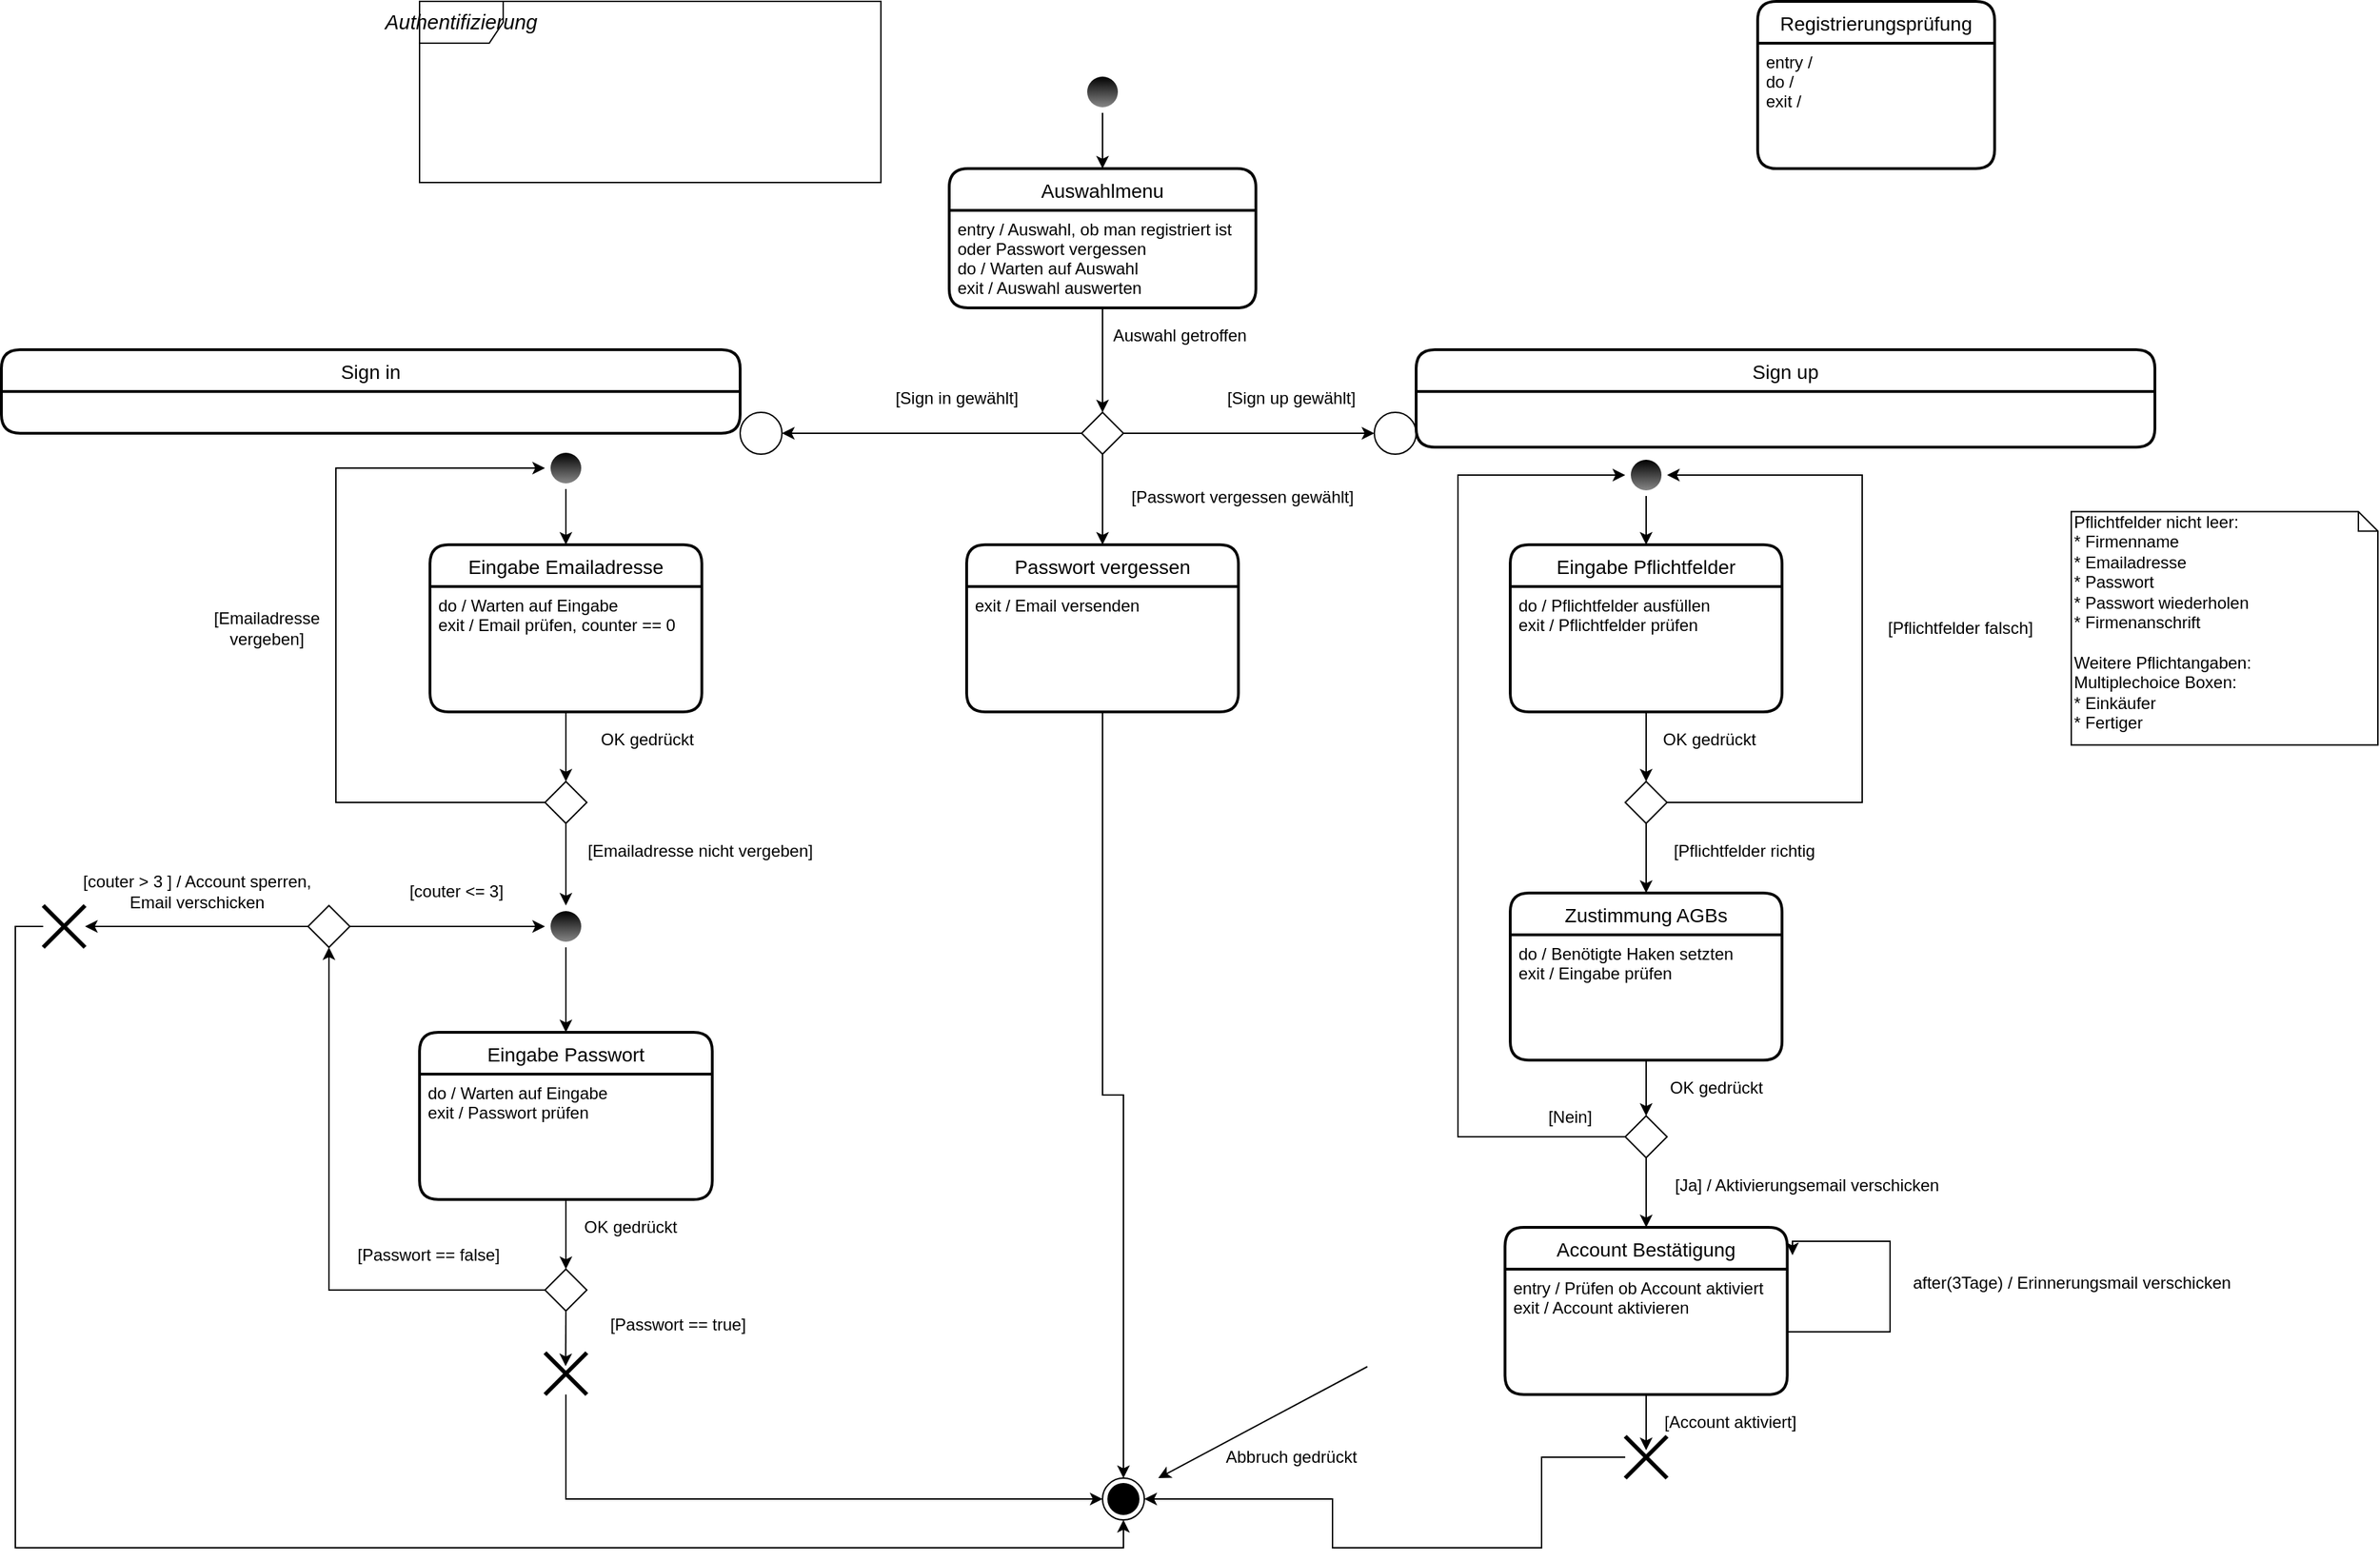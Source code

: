 <mxfile version="13.3.6" type="device"><diagram name="Page-1" id="e7e014a7-5840-1c2e-5031-d8a46d1fe8dd"><mxGraphModel dx="2604" dy="1251" grid="1" gridSize="10" guides="1" tooltips="1" connect="1" arrows="1" fold="1" page="1" pageScale="1" pageWidth="1169" pageHeight="826" background="#ffffff" math="0" shadow="0"><root><mxCell id="0"/><mxCell id="1" parent="0"/><mxCell id="OTc7slQkvgCQ9Ft_FuSA-42" value="&lt;i&gt;&lt;span style=&quot;font-size: 11.0pt ; font-family: &amp;#34;calibri&amp;#34; , sans-serif&quot;&gt;Authentifizierung&lt;br&gt;&lt;/span&gt;&lt;/i&gt;" style="shape=umlFrame;whiteSpace=wrap;html=1;" parent="1" vertex="1"><mxGeometry x="30" y="10" width="331" height="130" as="geometry"/></mxCell><mxCell id="nERQGFdSmko-TmaKGZCj-10" style="edgeStyle=orthogonalEdgeStyle;rounded=0;orthogonalLoop=1;jettySize=auto;html=1;exitX=0.5;exitY=1;exitDx=0;exitDy=0;entryX=0.5;entryY=0;entryDx=0;entryDy=0;" edge="1" parent="1" source="OTc7slQkvgCQ9Ft_FuSA-43" target="nERQGFdSmko-TmaKGZCj-5"><mxGeometry relative="1" as="geometry"/></mxCell><mxCell id="OTc7slQkvgCQ9Ft_FuSA-43" value="" style="ellipse;html=1;shape=endState;fillColor=#000000;fontStyle=1;strokeColor=none;gradientColor=#878787;" parent="1" vertex="1"><mxGeometry x="505" y="60" width="30" height="30" as="geometry"/></mxCell><mxCell id="nERQGFdSmko-TmaKGZCj-5" value="Auswahlmenu" style="swimlane;childLayout=stackLayout;horizontal=1;startSize=30;horizontalStack=0;rounded=1;fontSize=14;fontStyle=0;strokeWidth=2;resizeParent=0;resizeLast=1;shadow=0;dashed=0;align=center;" vertex="1" parent="1"><mxGeometry x="410" y="130" width="220" height="100" as="geometry"/></mxCell><mxCell id="nERQGFdSmko-TmaKGZCj-6" value="entry / Auswahl, ob man registriert ist &#10;oder Passwort vergessen&#10;do / Warten auf Auswahl&#10;exit / Auswahl auswerten" style="align=left;strokeColor=none;fillColor=none;spacingLeft=4;fontSize=12;verticalAlign=top;resizable=0;rotatable=0;part=1;" vertex="1" parent="nERQGFdSmko-TmaKGZCj-5"><mxGeometry y="30" width="220" height="70" as="geometry"/></mxCell><mxCell id="nERQGFdSmko-TmaKGZCj-8" value="Registrierungsprüfung" style="swimlane;childLayout=stackLayout;horizontal=1;startSize=30;horizontalStack=0;rounded=1;fontSize=14;fontStyle=0;strokeWidth=2;resizeParent=0;resizeLast=1;shadow=0;dashed=0;align=center;" vertex="1" parent="1"><mxGeometry x="990" y="10" width="170" height="120" as="geometry"/></mxCell><mxCell id="nERQGFdSmko-TmaKGZCj-9" value="entry / &#10;do / &#10;exit / " style="align=left;strokeColor=none;fillColor=none;spacingLeft=4;fontSize=12;verticalAlign=top;resizable=0;rotatable=0;part=1;" vertex="1" parent="nERQGFdSmko-TmaKGZCj-8"><mxGeometry y="30" width="170" height="90" as="geometry"/></mxCell><mxCell id="nERQGFdSmko-TmaKGZCj-26" style="edgeStyle=orthogonalEdgeStyle;rounded=0;orthogonalLoop=1;jettySize=auto;html=1;exitX=0;exitY=0.5;exitDx=0;exitDy=0;entryX=1;entryY=0.5;entryDx=0;entryDy=0;" edge="1" parent="1" source="nERQGFdSmko-TmaKGZCj-18" target="nERQGFdSmko-TmaKGZCj-24"><mxGeometry relative="1" as="geometry"/></mxCell><mxCell id="nERQGFdSmko-TmaKGZCj-27" style="edgeStyle=orthogonalEdgeStyle;rounded=0;orthogonalLoop=1;jettySize=auto;html=1;exitX=1;exitY=0.5;exitDx=0;exitDy=0;entryX=0;entryY=0.5;entryDx=0;entryDy=0;" edge="1" parent="1" source="nERQGFdSmko-TmaKGZCj-18" target="nERQGFdSmko-TmaKGZCj-25"><mxGeometry relative="1" as="geometry"/></mxCell><mxCell id="nERQGFdSmko-TmaKGZCj-330" style="edgeStyle=orthogonalEdgeStyle;rounded=0;orthogonalLoop=1;jettySize=auto;html=1;exitX=0.5;exitY=1;exitDx=0;exitDy=0;entryX=0.5;entryY=0;entryDx=0;entryDy=0;startArrow=none;startFill=0;endArrow=classic;endFill=1;" edge="1" parent="1" source="nERQGFdSmko-TmaKGZCj-18" target="nERQGFdSmko-TmaKGZCj-335"><mxGeometry relative="1" as="geometry"><Array as="points"><mxPoint x="520" y="370"/><mxPoint x="520" y="370"/></Array></mxGeometry></mxCell><mxCell id="nERQGFdSmko-TmaKGZCj-18" value="" style="rhombus;whiteSpace=wrap;html=1;" vertex="1" parent="1"><mxGeometry x="505" y="305" width="30" height="30" as="geometry"/></mxCell><mxCell id="nERQGFdSmko-TmaKGZCj-20" style="edgeStyle=orthogonalEdgeStyle;rounded=0;orthogonalLoop=1;jettySize=auto;html=1;entryX=0.5;entryY=0;entryDx=0;entryDy=0;" edge="1" parent="1" source="nERQGFdSmko-TmaKGZCj-6" target="nERQGFdSmko-TmaKGZCj-18"><mxGeometry relative="1" as="geometry"/></mxCell><mxCell id="nERQGFdSmko-TmaKGZCj-24" value="" style="ellipse;whiteSpace=wrap;html=1;aspect=fixed;" vertex="1" parent="1"><mxGeometry x="260" y="305" width="30" height="30" as="geometry"/></mxCell><mxCell id="nERQGFdSmko-TmaKGZCj-25" value="" style="ellipse;whiteSpace=wrap;html=1;aspect=fixed;" vertex="1" parent="1"><mxGeometry x="715" y="305" width="30" height="30" as="geometry"/></mxCell><mxCell id="nERQGFdSmko-TmaKGZCj-28" value="[Sign up gewählt]" style="text;html=1;align=center;verticalAlign=middle;resizable=0;points=[];autosize=1;" vertex="1" parent="1"><mxGeometry x="600" y="285" width="110" height="20" as="geometry"/></mxCell><mxCell id="nERQGFdSmko-TmaKGZCj-29" value="Auswahl getroffen" style="text;html=1;align=center;verticalAlign=middle;resizable=0;points=[];autosize=1;" vertex="1" parent="1"><mxGeometry x="520" y="240" width="110" height="20" as="geometry"/></mxCell><mxCell id="nERQGFdSmko-TmaKGZCj-30" value="[Sign in gewählt]" style="text;html=1;align=center;verticalAlign=middle;resizable=0;points=[];autosize=1;" vertex="1" parent="1"><mxGeometry x="365" y="285" width="100" height="20" as="geometry"/></mxCell><mxCell id="nERQGFdSmko-TmaKGZCj-98" style="edgeStyle=orthogonalEdgeStyle;rounded=0;orthogonalLoop=1;jettySize=auto;html=1;entryX=0.5;entryY=1;entryDx=0;entryDy=0;" edge="1" parent="1" source="nERQGFdSmko-TmaKGZCj-31" target="nERQGFdSmko-TmaKGZCj-96"><mxGeometry relative="1" as="geometry"><Array as="points"><mxPoint x="-260" y="674"/><mxPoint x="-260" y="1120"/><mxPoint x="535" y="1120"/></Array></mxGeometry></mxCell><mxCell id="nERQGFdSmko-TmaKGZCj-31" value="" style="shape=umlDestroy;whiteSpace=wrap;html=1;strokeWidth=3;" vertex="1" parent="1"><mxGeometry x="-240" y="659" width="30" height="30" as="geometry"/></mxCell><mxCell id="nERQGFdSmko-TmaKGZCj-76" style="edgeStyle=orthogonalEdgeStyle;rounded=0;orthogonalLoop=1;jettySize=auto;html=1;exitX=0.5;exitY=1;exitDx=0;exitDy=0;" edge="1" parent="1" source="nERQGFdSmko-TmaKGZCj-59" target="nERQGFdSmko-TmaKGZCj-34"><mxGeometry relative="1" as="geometry"/></mxCell><mxCell id="nERQGFdSmko-TmaKGZCj-59" value="" style="ellipse;html=1;shape=endState;fillColor=#000000;fontStyle=1;strokeColor=none;gradientColor=#878787;" vertex="1" parent="1"><mxGeometry x="120" y="330" width="30" height="30" as="geometry"/></mxCell><mxCell id="nERQGFdSmko-TmaKGZCj-66" style="edgeStyle=orthogonalEdgeStyle;rounded=0;orthogonalLoop=1;jettySize=auto;html=1;" edge="1" parent="1" source="nERQGFdSmko-TmaKGZCj-35"><mxGeometry relative="1" as="geometry"><mxPoint x="135" y="570" as="targetPoint"/></mxGeometry></mxCell><mxCell id="nERQGFdSmko-TmaKGZCj-67" value="OK gedrückt" style="text;html=1;align=center;verticalAlign=middle;resizable=0;points=[];autosize=1;" vertex="1" parent="1"><mxGeometry x="152.5" y="530" width="80" height="20" as="geometry"/></mxCell><mxCell id="nERQGFdSmko-TmaKGZCj-71" style="edgeStyle=orthogonalEdgeStyle;rounded=0;orthogonalLoop=1;jettySize=auto;html=1;exitX=0;exitY=0.5;exitDx=0;exitDy=0;" edge="1" parent="1" source="nERQGFdSmko-TmaKGZCj-70" target="nERQGFdSmko-TmaKGZCj-59"><mxGeometry relative="1" as="geometry"><Array as="points"><mxPoint x="-30" y="585"/><mxPoint x="-30" y="345"/></Array></mxGeometry></mxCell><mxCell id="nERQGFdSmko-TmaKGZCj-78" style="edgeStyle=orthogonalEdgeStyle;rounded=0;orthogonalLoop=1;jettySize=auto;html=1;exitX=0.5;exitY=1;exitDx=0;exitDy=0;" edge="1" parent="1" source="nERQGFdSmko-TmaKGZCj-70" target="nERQGFdSmko-TmaKGZCj-77"><mxGeometry relative="1" as="geometry"/></mxCell><mxCell id="nERQGFdSmko-TmaKGZCj-70" value="" style="rhombus;whiteSpace=wrap;html=1;" vertex="1" parent="1"><mxGeometry x="120" y="570" width="30" height="30" as="geometry"/></mxCell><mxCell id="nERQGFdSmko-TmaKGZCj-72" value="[Emailadresse&lt;br&gt;vergeben]" style="text;html=1;align=center;verticalAlign=middle;resizable=0;points=[];autosize=1;" vertex="1" parent="1"><mxGeometry x="-125" y="445" width="90" height="30" as="geometry"/></mxCell><mxCell id="nERQGFdSmko-TmaKGZCj-75" value="[Emailadresse nicht vergeben]" style="text;html=1;align=center;verticalAlign=middle;resizable=0;points=[];autosize=1;" vertex="1" parent="1"><mxGeometry x="141" y="610" width="180" height="20" as="geometry"/></mxCell><mxCell id="nERQGFdSmko-TmaKGZCj-79" style="edgeStyle=orthogonalEdgeStyle;rounded=0;orthogonalLoop=1;jettySize=auto;html=1;exitX=0.5;exitY=1;exitDx=0;exitDy=0;" edge="1" parent="1" source="nERQGFdSmko-TmaKGZCj-77" target="nERQGFdSmko-TmaKGZCj-43"><mxGeometry relative="1" as="geometry"/></mxCell><mxCell id="nERQGFdSmko-TmaKGZCj-77" value="" style="ellipse;html=1;shape=endState;fillColor=#000000;fontStyle=1;strokeColor=none;gradientColor=#878787;" vertex="1" parent="1"><mxGeometry x="120" y="659" width="30" height="30" as="geometry"/></mxCell><mxCell id="nERQGFdSmko-TmaKGZCj-86" style="edgeStyle=orthogonalEdgeStyle;rounded=0;orthogonalLoop=1;jettySize=auto;html=1;exitX=0;exitY=0.5;exitDx=0;exitDy=0;entryX=0.5;entryY=1;entryDx=0;entryDy=0;" edge="1" parent="1" source="nERQGFdSmko-TmaKGZCj-80" target="nERQGFdSmko-TmaKGZCj-84"><mxGeometry relative="1" as="geometry"/></mxCell><mxCell id="nERQGFdSmko-TmaKGZCj-95" style="edgeStyle=orthogonalEdgeStyle;rounded=0;orthogonalLoop=1;jettySize=auto;html=1;exitX=0.5;exitY=1;exitDx=0;exitDy=0;entryX=0.494;entryY=0.322;entryDx=0;entryDy=0;entryPerimeter=0;" edge="1" parent="1" source="nERQGFdSmko-TmaKGZCj-80" target="nERQGFdSmko-TmaKGZCj-94"><mxGeometry relative="1" as="geometry"/></mxCell><mxCell id="nERQGFdSmko-TmaKGZCj-80" value="" style="rhombus;whiteSpace=wrap;html=1;" vertex="1" parent="1"><mxGeometry x="120" y="920" width="30" height="30" as="geometry"/></mxCell><mxCell id="nERQGFdSmko-TmaKGZCj-81" value="OK gedrückt" style="text;html=1;align=center;verticalAlign=middle;resizable=0;points=[];autosize=1;" vertex="1" parent="1"><mxGeometry x="141" y="880" width="80" height="20" as="geometry"/></mxCell><mxCell id="nERQGFdSmko-TmaKGZCj-82" style="edgeStyle=orthogonalEdgeStyle;rounded=0;orthogonalLoop=1;jettySize=auto;html=1;exitX=0.5;exitY=1;exitDx=0;exitDy=0;entryX=0.5;entryY=0;entryDx=0;entryDy=0;" edge="1" parent="1" source="nERQGFdSmko-TmaKGZCj-44" target="nERQGFdSmko-TmaKGZCj-80"><mxGeometry relative="1" as="geometry"/></mxCell><mxCell id="nERQGFdSmko-TmaKGZCj-87" style="edgeStyle=orthogonalEdgeStyle;rounded=0;orthogonalLoop=1;jettySize=auto;html=1;exitX=1;exitY=0.5;exitDx=0;exitDy=0;entryX=0;entryY=0.5;entryDx=0;entryDy=0;" edge="1" parent="1" source="nERQGFdSmko-TmaKGZCj-84" target="nERQGFdSmko-TmaKGZCj-77"><mxGeometry relative="1" as="geometry"/></mxCell><mxCell id="nERQGFdSmko-TmaKGZCj-90" style="edgeStyle=orthogonalEdgeStyle;rounded=0;orthogonalLoop=1;jettySize=auto;html=1;exitX=0;exitY=0.5;exitDx=0;exitDy=0;" edge="1" parent="1" source="nERQGFdSmko-TmaKGZCj-84" target="nERQGFdSmko-TmaKGZCj-31"><mxGeometry relative="1" as="geometry"/></mxCell><mxCell id="nERQGFdSmko-TmaKGZCj-84" value="" style="rhombus;whiteSpace=wrap;html=1;" vertex="1" parent="1"><mxGeometry x="-50" y="659" width="30" height="30" as="geometry"/></mxCell><mxCell id="nERQGFdSmko-TmaKGZCj-88" value="[couter &amp;lt;= 3]" style="text;html=1;align=center;verticalAlign=middle;resizable=0;points=[];autosize=1;" vertex="1" parent="1"><mxGeometry x="16" y="639" width="80" height="20" as="geometry"/></mxCell><mxCell id="nERQGFdSmko-TmaKGZCj-89" value="[couter &amp;gt; 3 ] / Account sperren,&lt;br&gt;Email verschicken" style="text;html=1;align=center;verticalAlign=middle;resizable=0;points=[];autosize=1;" vertex="1" parent="1"><mxGeometry x="-220" y="634" width="180" height="30" as="geometry"/></mxCell><mxCell id="nERQGFdSmko-TmaKGZCj-92" value="[Passwort == false]" style="text;html=1;align=center;verticalAlign=middle;resizable=0;points=[];autosize=1;" vertex="1" parent="1"><mxGeometry x="-24" y="900" width="120" height="20" as="geometry"/></mxCell><mxCell id="nERQGFdSmko-TmaKGZCj-93" value="[Passwort == true]" style="text;html=1;align=center;verticalAlign=middle;resizable=0;points=[];autosize=1;" vertex="1" parent="1"><mxGeometry x="160" y="950" width="110" height="20" as="geometry"/></mxCell><mxCell id="nERQGFdSmko-TmaKGZCj-94" value="" style="shape=umlDestroy;whiteSpace=wrap;html=1;strokeWidth=3;" vertex="1" parent="1"><mxGeometry x="120" y="980" width="30" height="30" as="geometry"/></mxCell><mxCell id="nERQGFdSmko-TmaKGZCj-97" style="edgeStyle=orthogonalEdgeStyle;rounded=0;orthogonalLoop=1;jettySize=auto;html=1;startArrow=classic;startFill=1;endArrow=none;endFill=0;" edge="1" parent="1" source="nERQGFdSmko-TmaKGZCj-96" target="nERQGFdSmko-TmaKGZCj-94"><mxGeometry relative="1" as="geometry"/></mxCell><mxCell id="nERQGFdSmko-TmaKGZCj-96" value="" style="ellipse;html=1;shape=endState;fillColor=#000000;" vertex="1" parent="1"><mxGeometry x="520" y="1070" width="30" height="30" as="geometry"/></mxCell><mxCell id="nERQGFdSmko-TmaKGZCj-111" style="edgeStyle=orthogonalEdgeStyle;rounded=0;orthogonalLoop=1;jettySize=auto;html=1;exitX=0.5;exitY=1;exitDx=0;exitDy=0;entryX=0.5;entryY=0;entryDx=0;entryDy=0;" edge="1" parent="1" target="nERQGFdSmko-TmaKGZCj-103"><mxGeometry relative="1" as="geometry"><mxPoint x="910" y="365" as="sourcePoint"/></mxGeometry></mxCell><mxCell id="nERQGFdSmko-TmaKGZCj-99" value="" style="ellipse;html=1;shape=endState;fillColor=#000000;fontStyle=1;strokeColor=none;gradientColor=#878787;" vertex="1" parent="1"><mxGeometry x="895" y="335" width="30" height="30" as="geometry"/></mxCell><mxCell id="nERQGFdSmko-TmaKGZCj-109" style="edgeStyle=orthogonalEdgeStyle;rounded=0;orthogonalLoop=1;jettySize=auto;html=1;exitX=1;exitY=0.5;exitDx=0;exitDy=0;entryX=1;entryY=0.5;entryDx=0;entryDy=0;" edge="1" parent="1" source="nERQGFdSmko-TmaKGZCj-105"><mxGeometry relative="1" as="geometry"><mxPoint x="925.0" y="350" as="targetPoint"/><Array as="points"><mxPoint x="1065" y="585"/><mxPoint x="1065" y="350"/></Array></mxGeometry></mxCell><mxCell id="nERQGFdSmko-TmaKGZCj-296" style="edgeStyle=orthogonalEdgeStyle;rounded=0;orthogonalLoop=1;jettySize=auto;html=1;exitX=0.5;exitY=1;exitDx=0;exitDy=0;entryX=0.5;entryY=0;entryDx=0;entryDy=0;startArrow=none;startFill=0;endArrow=classic;endFill=1;" edge="1" parent="1" source="nERQGFdSmko-TmaKGZCj-105" target="nERQGFdSmko-TmaKGZCj-294"><mxGeometry relative="1" as="geometry"/></mxCell><mxCell id="nERQGFdSmko-TmaKGZCj-105" value="" style="rhombus;whiteSpace=wrap;html=1;" vertex="1" parent="1"><mxGeometry x="895" y="570" width="30" height="30" as="geometry"/></mxCell><mxCell id="nERQGFdSmko-TmaKGZCj-106" style="edgeStyle=orthogonalEdgeStyle;rounded=0;orthogonalLoop=1;jettySize=auto;html=1;entryX=0.5;entryY=0;entryDx=0;entryDy=0;" edge="1" parent="1" source="nERQGFdSmko-TmaKGZCj-104" target="nERQGFdSmko-TmaKGZCj-105"><mxGeometry relative="1" as="geometry"/></mxCell><mxCell id="nERQGFdSmko-TmaKGZCj-107" value="OK gedrückt" style="text;html=1;align=center;verticalAlign=middle;resizable=0;points=[];autosize=1;" vertex="1" parent="1"><mxGeometry x="915" y="530" width="80" height="20" as="geometry"/></mxCell><mxCell id="nERQGFdSmko-TmaKGZCj-108" value="[Pflichtfelder falsch]" style="text;html=1;align=center;verticalAlign=middle;resizable=0;points=[];autosize=1;" vertex="1" parent="1"><mxGeometry x="1075" y="450" width="120" height="20" as="geometry"/></mxCell><mxCell id="nERQGFdSmko-TmaKGZCj-110" value="[Pflichtfelder richtig" style="text;html=1;align=center;verticalAlign=middle;resizable=0;points=[];autosize=1;" vertex="1" parent="1"><mxGeometry x="920" y="610" width="120" height="20" as="geometry"/></mxCell><mxCell id="nERQGFdSmko-TmaKGZCj-233" value="Pflichtfelder nicht leer:&lt;br&gt;* Firmenname&lt;br&gt;* Emailadresse&lt;br&gt;* Passwort&lt;br&gt;* Passwort wiederholen&lt;br&gt;* Firmenanschrift&lt;br&gt;&lt;br&gt;Weitere Pflichtangaben:&lt;br&gt;Multiplechoice Boxen:&lt;br&gt;* Einkäufer&lt;br&gt;* Fertiger" style="shape=note;whiteSpace=wrap;html=1;size=14;verticalAlign=top;align=left;spacingTop=-6;strokeColor=#000000;gradientColor=none;" vertex="1" parent="1"><mxGeometry x="1215" y="376.25" width="220" height="167.5" as="geometry"/></mxCell><mxCell id="nERQGFdSmko-TmaKGZCj-302" style="edgeStyle=orthogonalEdgeStyle;rounded=0;orthogonalLoop=1;jettySize=auto;html=1;exitX=0;exitY=0.5;exitDx=0;exitDy=0;entryX=0;entryY=0.5;entryDx=0;entryDy=0;startArrow=none;startFill=0;endArrow=classic;endFill=1;" edge="1" parent="1" source="nERQGFdSmko-TmaKGZCj-299"><mxGeometry relative="1" as="geometry"><mxPoint x="895.0" y="350" as="targetPoint"/><Array as="points"><mxPoint x="775" y="825"/><mxPoint x="775" y="350"/></Array></mxGeometry></mxCell><mxCell id="nERQGFdSmko-TmaKGZCj-316" style="edgeStyle=orthogonalEdgeStyle;rounded=0;orthogonalLoop=1;jettySize=auto;html=1;exitX=0.5;exitY=1;exitDx=0;exitDy=0;startArrow=none;startFill=0;endArrow=classic;endFill=1;" edge="1" parent="1" source="nERQGFdSmko-TmaKGZCj-299" target="nERQGFdSmko-TmaKGZCj-309"><mxGeometry relative="1" as="geometry"/></mxCell><mxCell id="nERQGFdSmko-TmaKGZCj-299" value="" style="rhombus;whiteSpace=wrap;html=1;" vertex="1" parent="1"><mxGeometry x="895" y="810" width="30" height="30" as="geometry"/></mxCell><mxCell id="nERQGFdSmko-TmaKGZCj-300" style="edgeStyle=orthogonalEdgeStyle;rounded=0;orthogonalLoop=1;jettySize=auto;html=1;exitX=0.5;exitY=1;exitDx=0;exitDy=0;entryX=0.5;entryY=0;entryDx=0;entryDy=0;startArrow=none;startFill=0;endArrow=classic;endFill=1;" edge="1" parent="1" source="nERQGFdSmko-TmaKGZCj-295" target="nERQGFdSmko-TmaKGZCj-299"><mxGeometry relative="1" as="geometry"/></mxCell><mxCell id="nERQGFdSmko-TmaKGZCj-301" value="OK gedrückt" style="text;html=1;align=center;verticalAlign=middle;resizable=0;points=[];autosize=1;" vertex="1" parent="1"><mxGeometry x="920" y="780" width="80" height="20" as="geometry"/></mxCell><mxCell id="nERQGFdSmko-TmaKGZCj-303" value="[Nein]" style="text;html=1;align=center;verticalAlign=middle;resizable=0;points=[];autosize=1;" vertex="1" parent="1"><mxGeometry x="830" y="801" width="50" height="20" as="geometry"/></mxCell><mxCell id="nERQGFdSmko-TmaKGZCj-308" value="[Ja] / Aktivierungsemail verschicken" style="text;html=1;align=center;verticalAlign=middle;resizable=0;points=[];autosize=1;" vertex="1" parent="1"><mxGeometry x="925" y="850" width="200" height="20" as="geometry"/></mxCell><mxCell id="nERQGFdSmko-TmaKGZCj-317" style="edgeStyle=orthogonalEdgeStyle;rounded=0;orthogonalLoop=1;jettySize=auto;html=1;exitX=0.5;exitY=1;exitDx=0;exitDy=0;entryX=0.5;entryY=0;entryDx=0;entryDy=0;startArrow=none;startFill=0;endArrow=classic;endFill=1;" edge="1" parent="1" source="nERQGFdSmko-TmaKGZCj-310"><mxGeometry relative="1" as="geometry"><mxPoint x="910" y="1050" as="targetPoint"/></mxGeometry></mxCell><mxCell id="nERQGFdSmko-TmaKGZCj-318" style="edgeStyle=orthogonalEdgeStyle;rounded=0;orthogonalLoop=1;jettySize=auto;html=1;startArrow=none;startFill=0;endArrow=classic;endFill=1;" edge="1" parent="1" source="nERQGFdSmko-TmaKGZCj-310"><mxGeometry relative="1" as="geometry"><mxPoint x="1015" y="910" as="targetPoint"/><Array as="points"><mxPoint x="1085" y="965"/><mxPoint x="1085" y="900"/><mxPoint x="1015" y="900"/></Array></mxGeometry></mxCell><mxCell id="nERQGFdSmko-TmaKGZCj-319" value="after(3Tage) / Erinnerungsmail verschicken" style="text;html=1;align=center;verticalAlign=middle;resizable=0;points=[];autosize=1;" vertex="1" parent="1"><mxGeometry x="1095" y="920" width="240" height="20" as="geometry"/></mxCell><mxCell id="nERQGFdSmko-TmaKGZCj-321" style="edgeStyle=orthogonalEdgeStyle;rounded=0;orthogonalLoop=1;jettySize=auto;html=1;entryX=1;entryY=0.5;entryDx=0;entryDy=0;startArrow=none;startFill=0;endArrow=classic;endFill=1;" edge="1" parent="1" source="nERQGFdSmko-TmaKGZCj-320" target="nERQGFdSmko-TmaKGZCj-96"><mxGeometry relative="1" as="geometry"><Array as="points"><mxPoint x="835" y="1120"/><mxPoint x="685" y="1120"/><mxPoint x="685" y="1085"/></Array></mxGeometry></mxCell><mxCell id="nERQGFdSmko-TmaKGZCj-320" value="" style="shape=umlDestroy;whiteSpace=wrap;html=1;strokeWidth=3;" vertex="1" parent="1"><mxGeometry x="895" y="1040" width="30" height="30" as="geometry"/></mxCell><mxCell id="nERQGFdSmko-TmaKGZCj-322" value="[Account aktiviert]" style="text;html=1;align=center;verticalAlign=middle;resizable=0;points=[];autosize=1;" vertex="1" parent="1"><mxGeometry x="915" y="1020" width="110" height="20" as="geometry"/></mxCell><mxCell id="nERQGFdSmko-TmaKGZCj-331" value="[Passwort vergessen gewählt]" style="text;html=1;align=center;verticalAlign=middle;resizable=0;points=[];autosize=1;" vertex="1" parent="1"><mxGeometry x="535" y="356.25" width="170" height="20" as="geometry"/></mxCell><mxCell id="nERQGFdSmko-TmaKGZCj-333" value="" style="endArrow=classic;html=1;" edge="1" parent="1"><mxGeometry width="50" height="50" relative="1" as="geometry"><mxPoint x="710" y="990" as="sourcePoint"/><mxPoint x="560" y="1070" as="targetPoint"/></mxGeometry></mxCell><mxCell id="nERQGFdSmko-TmaKGZCj-334" value="Abbruch gedrückt" style="text;html=1;align=center;verticalAlign=middle;resizable=0;points=[];autosize=1;" vertex="1" parent="1"><mxGeometry x="600" y="1045" width="110" height="20" as="geometry"/></mxCell><mxCell id="nERQGFdSmko-TmaKGZCj-335" value="Passwort vergessen" style="swimlane;childLayout=stackLayout;horizontal=1;startSize=30;horizontalStack=0;rounded=1;fontSize=14;fontStyle=0;strokeWidth=2;resizeParent=0;resizeLast=1;shadow=0;dashed=0;align=center;" vertex="1" parent="1"><mxGeometry x="422.5" y="400" width="195" height="120" as="geometry"><mxRectangle y="30" width="440" height="490" as="alternateBounds"/></mxGeometry></mxCell><mxCell id="nERQGFdSmko-TmaKGZCj-336" value="exit / Email versenden" style="align=left;strokeColor=none;fillColor=none;spacingLeft=4;fontSize=12;verticalAlign=top;resizable=0;rotatable=0;part=1;" vertex="1" parent="nERQGFdSmko-TmaKGZCj-335"><mxGeometry y="30" width="195" height="90" as="geometry"/></mxCell><mxCell id="nERQGFdSmko-TmaKGZCj-338" style="edgeStyle=orthogonalEdgeStyle;rounded=0;orthogonalLoop=1;jettySize=auto;html=1;exitX=0.5;exitY=1;exitDx=0;exitDy=0;entryX=0.5;entryY=0;entryDx=0;entryDy=0;startArrow=none;startFill=0;endArrow=classic;endFill=1;" edge="1" parent="1" source="nERQGFdSmko-TmaKGZCj-336" target="nERQGFdSmko-TmaKGZCj-96"><mxGeometry relative="1" as="geometry"/></mxCell><mxCell id="nERQGFdSmko-TmaKGZCj-13" value="Sign in" style="swimlane;childLayout=stackLayout;horizontal=1;startSize=30;horizontalStack=0;rounded=1;fontSize=14;fontStyle=0;strokeWidth=2;resizeParent=0;resizeLast=1;shadow=0;dashed=0;align=center;" vertex="1" parent="1"><mxGeometry x="-270" y="260" width="530" height="60" as="geometry"/></mxCell><mxCell id="nERQGFdSmko-TmaKGZCj-34" value="Eingabe Emailadresse" style="swimlane;childLayout=stackLayout;horizontal=1;startSize=30;horizontalStack=0;rounded=1;fontSize=14;fontStyle=0;strokeWidth=2;resizeParent=0;resizeLast=1;shadow=0;dashed=0;align=center;" vertex="1" parent="1"><mxGeometry x="37.5" y="400" width="195" height="120" as="geometry"><mxRectangle y="30" width="440" height="490" as="alternateBounds"/></mxGeometry></mxCell><mxCell id="nERQGFdSmko-TmaKGZCj-35" value="do / Warten auf Eingabe&#10;exit / Email prüfen, counter == 0" style="align=left;strokeColor=none;fillColor=none;spacingLeft=4;fontSize=12;verticalAlign=top;resizable=0;rotatable=0;part=1;" vertex="1" parent="nERQGFdSmko-TmaKGZCj-34"><mxGeometry y="30" width="195" height="90" as="geometry"/></mxCell><mxCell id="nERQGFdSmko-TmaKGZCj-43" value="Eingabe Passwort" style="swimlane;childLayout=stackLayout;horizontal=1;startSize=30;horizontalStack=0;rounded=1;fontSize=14;fontStyle=0;strokeWidth=2;resizeParent=0;resizeLast=1;shadow=0;dashed=0;align=center;" vertex="1" parent="1"><mxGeometry x="30" y="750" width="210" height="120" as="geometry"><mxRectangle y="30" width="440" height="490" as="alternateBounds"/></mxGeometry></mxCell><mxCell id="nERQGFdSmko-TmaKGZCj-44" value="do / Warten auf Eingabe&#10;exit / Passwort prüfen" style="align=left;strokeColor=none;fillColor=none;spacingLeft=4;fontSize=12;verticalAlign=top;resizable=0;rotatable=0;part=1;" vertex="1" parent="nERQGFdSmko-TmaKGZCj-43"><mxGeometry y="30" width="210" height="90" as="geometry"/></mxCell><mxCell id="nERQGFdSmko-TmaKGZCj-11" value="Sign up" style="swimlane;childLayout=stackLayout;horizontal=1;startSize=30;horizontalStack=0;rounded=1;fontSize=14;fontStyle=0;strokeWidth=2;resizeParent=0;resizeLast=1;shadow=0;dashed=0;align=center;" vertex="1" parent="1"><mxGeometry x="745" y="260" width="530" height="70" as="geometry"/></mxCell><mxCell id="nERQGFdSmko-TmaKGZCj-103" value="Eingabe Pflichtfelder" style="swimlane;childLayout=stackLayout;horizontal=1;startSize=30;horizontalStack=0;rounded=1;fontSize=14;fontStyle=0;strokeWidth=2;resizeParent=0;resizeLast=1;shadow=0;dashed=0;align=center;" vertex="1" parent="1"><mxGeometry x="812.5" y="400" width="195" height="120" as="geometry"><mxRectangle y="30" width="440" height="490" as="alternateBounds"/></mxGeometry></mxCell><mxCell id="nERQGFdSmko-TmaKGZCj-104" value="do / Pflichtfelder ausfüllen&#10;exit / Pflichtfelder prüfen" style="align=left;strokeColor=none;fillColor=none;spacingLeft=4;fontSize=12;verticalAlign=top;resizable=0;rotatable=0;part=1;" vertex="1" parent="nERQGFdSmko-TmaKGZCj-103"><mxGeometry y="30" width="195" height="90" as="geometry"/></mxCell><mxCell id="nERQGFdSmko-TmaKGZCj-294" value="Zustimmung AGBs" style="swimlane;childLayout=stackLayout;horizontal=1;startSize=30;horizontalStack=0;rounded=1;fontSize=14;fontStyle=0;strokeWidth=2;resizeParent=0;resizeLast=1;shadow=0;dashed=0;align=center;" vertex="1" parent="1"><mxGeometry x="812.5" y="650" width="195" height="120" as="geometry"><mxRectangle y="30" width="440" height="490" as="alternateBounds"/></mxGeometry></mxCell><mxCell id="nERQGFdSmko-TmaKGZCj-295" value="do / Benötigte Haken setzten&#10;exit / Eingabe prüfen" style="align=left;strokeColor=none;fillColor=none;spacingLeft=4;fontSize=12;verticalAlign=top;resizable=0;rotatable=0;part=1;" vertex="1" parent="nERQGFdSmko-TmaKGZCj-294"><mxGeometry y="30" width="195" height="90" as="geometry"/></mxCell><mxCell id="nERQGFdSmko-TmaKGZCj-309" value="Account Bestätigung" style="swimlane;childLayout=stackLayout;horizontal=1;startSize=30;horizontalStack=0;rounded=1;fontSize=14;fontStyle=0;strokeWidth=2;resizeParent=0;resizeLast=1;shadow=0;dashed=0;align=center;" vertex="1" parent="1"><mxGeometry x="808.75" y="890" width="202.5" height="120" as="geometry"><mxRectangle y="30" width="440" height="490" as="alternateBounds"/></mxGeometry></mxCell><mxCell id="nERQGFdSmko-TmaKGZCj-310" value="entry / Prüfen ob Account aktiviert&#10;exit / Account aktivieren" style="align=left;strokeColor=none;fillColor=none;spacingLeft=4;fontSize=12;verticalAlign=top;resizable=0;rotatable=0;part=1;" vertex="1" parent="nERQGFdSmko-TmaKGZCj-309"><mxGeometry y="30" width="202.5" height="90" as="geometry"/></mxCell></root></mxGraphModel></diagram></mxfile>